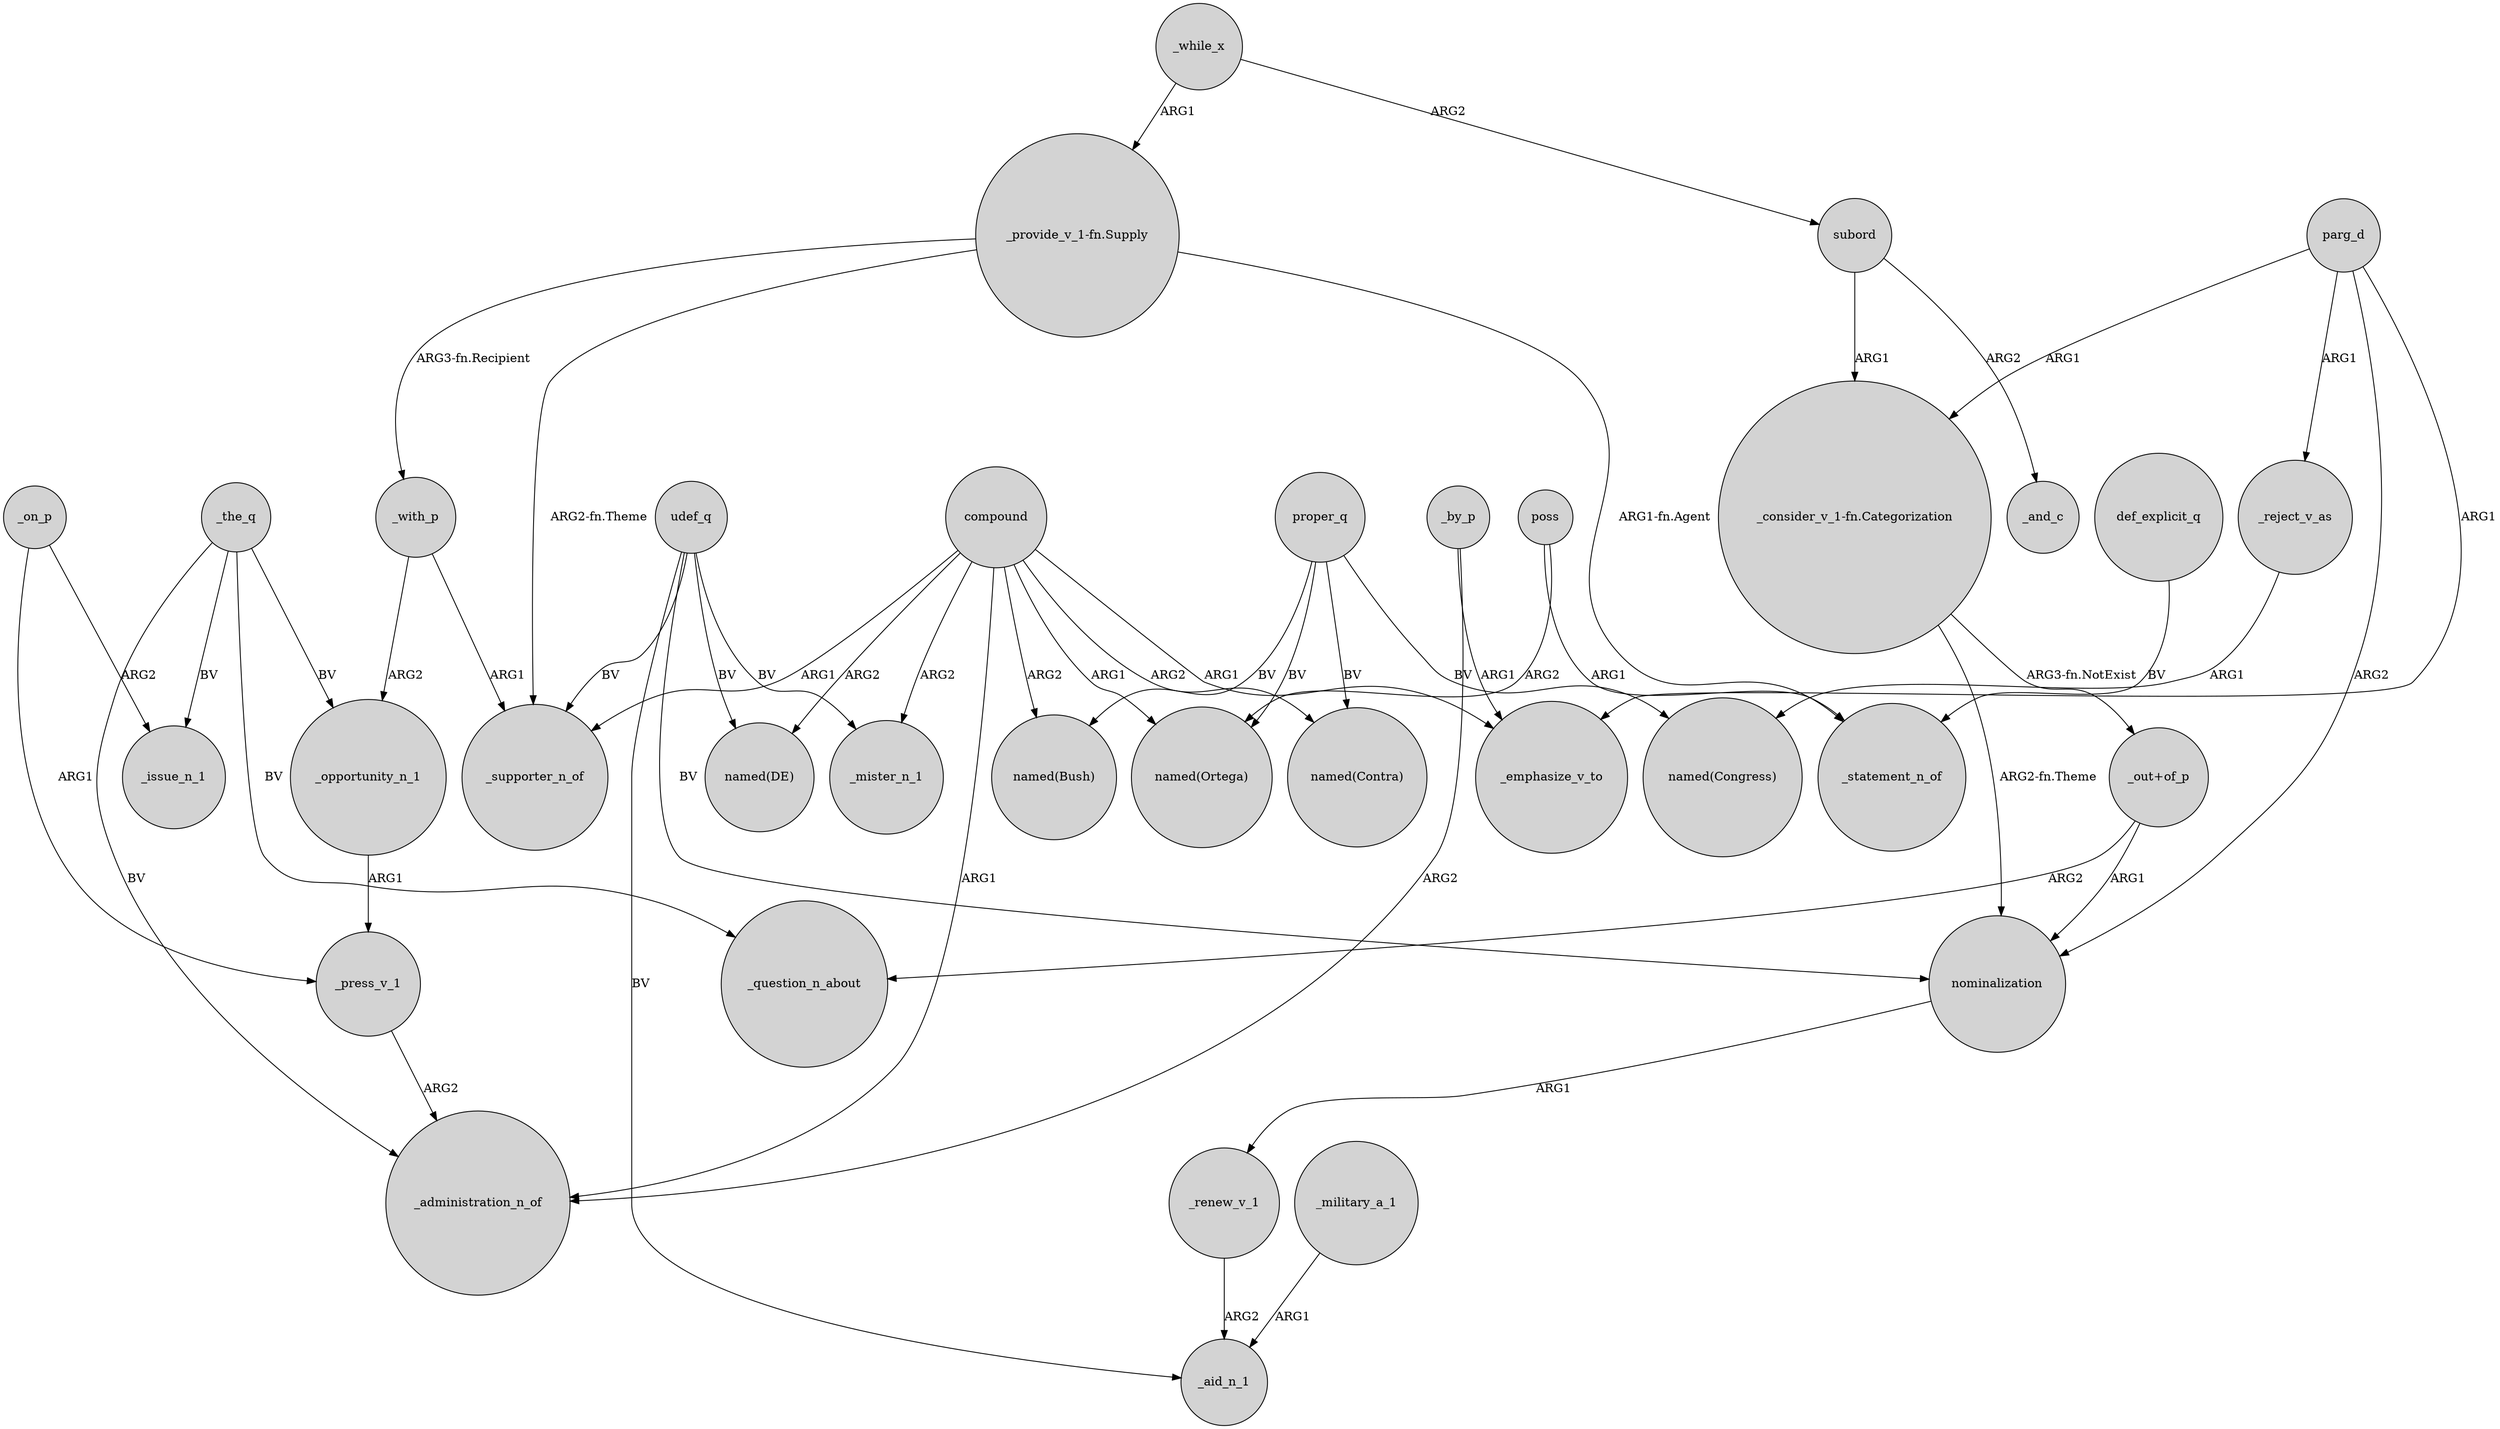 digraph {
	node [shape=circle style=filled]
	_while_x -> "_provide_v_1-fn.Supply" [label=ARG1]
	_military_a_1 -> _aid_n_1 [label=ARG1]
	proper_q -> "named(Contra)" [label=BV]
	udef_q -> _supporter_n_of [label=BV]
	_on_p -> _press_v_1 [label=ARG1]
	udef_q -> "named(DE)" [label=BV]
	compound -> "named(Bush)" [label=ARG2]
	proper_q -> "named(Ortega)" [label=BV]
	"_consider_v_1-fn.Categorization" -> nominalization [label="ARG2-fn.Theme"]
	compound -> _mister_n_1 [label=ARG2]
	"_out+of_p" -> _question_n_about [label=ARG2]
	_by_p -> _emphasize_v_to [label=ARG1]
	compound -> _administration_n_of [label=ARG1]
	parg_d -> "_consider_v_1-fn.Categorization" [label=ARG1]
	udef_q -> _mister_n_1 [label=BV]
	_while_x -> subord [label=ARG2]
	poss -> _statement_n_of [label=ARG1]
	parg_d -> _emphasize_v_to [label=ARG1]
	"_provide_v_1-fn.Supply" -> _with_p [label="ARG3-fn.Recipient"]
	_the_q -> _issue_n_1 [label=BV]
	proper_q -> "named(Congress)" [label=BV]
	compound -> "named(DE)" [label=ARG2]
	"_consider_v_1-fn.Categorization" -> "_out+of_p" [label="ARG3-fn.NotExist"]
	_on_p -> _issue_n_1 [label=ARG2]
	subord -> "_consider_v_1-fn.Categorization" [label=ARG1]
	parg_d -> _reject_v_as [label=ARG1]
	parg_d -> nominalization [label=ARG2]
	_reject_v_as -> "named(Congress)" [label=ARG1]
	"_provide_v_1-fn.Supply" -> _statement_n_of [label="ARG1-fn.Agent"]
	_the_q -> _opportunity_n_1 [label=BV]
	_by_p -> _administration_n_of [label=ARG2]
	_with_p -> _supporter_n_of [label=ARG1]
	proper_q -> "named(Bush)" [label=BV]
	udef_q -> nominalization [label=BV]
	poss -> "named(Ortega)" [label=ARG2]
	compound -> _supporter_n_of [label=ARG1]
	_with_p -> _opportunity_n_1 [label=ARG2]
	udef_q -> _aid_n_1 [label=BV]
	compound -> "named(Contra)" [label=ARG2]
	"_provide_v_1-fn.Supply" -> _supporter_n_of [label="ARG2-fn.Theme"]
	_renew_v_1 -> _aid_n_1 [label=ARG2]
	"_out+of_p" -> nominalization [label=ARG1]
	_opportunity_n_1 -> _press_v_1 [label=ARG1]
	_the_q -> _administration_n_of [label=BV]
	compound -> _emphasize_v_to [label=ARG1]
	nominalization -> _renew_v_1 [label=ARG1]
	_press_v_1 -> _administration_n_of [label=ARG2]
	def_explicit_q -> _statement_n_of [label=BV]
	compound -> "named(Ortega)" [label=ARG1]
	subord -> _and_c [label=ARG2]
	_the_q -> _question_n_about [label=BV]
}
